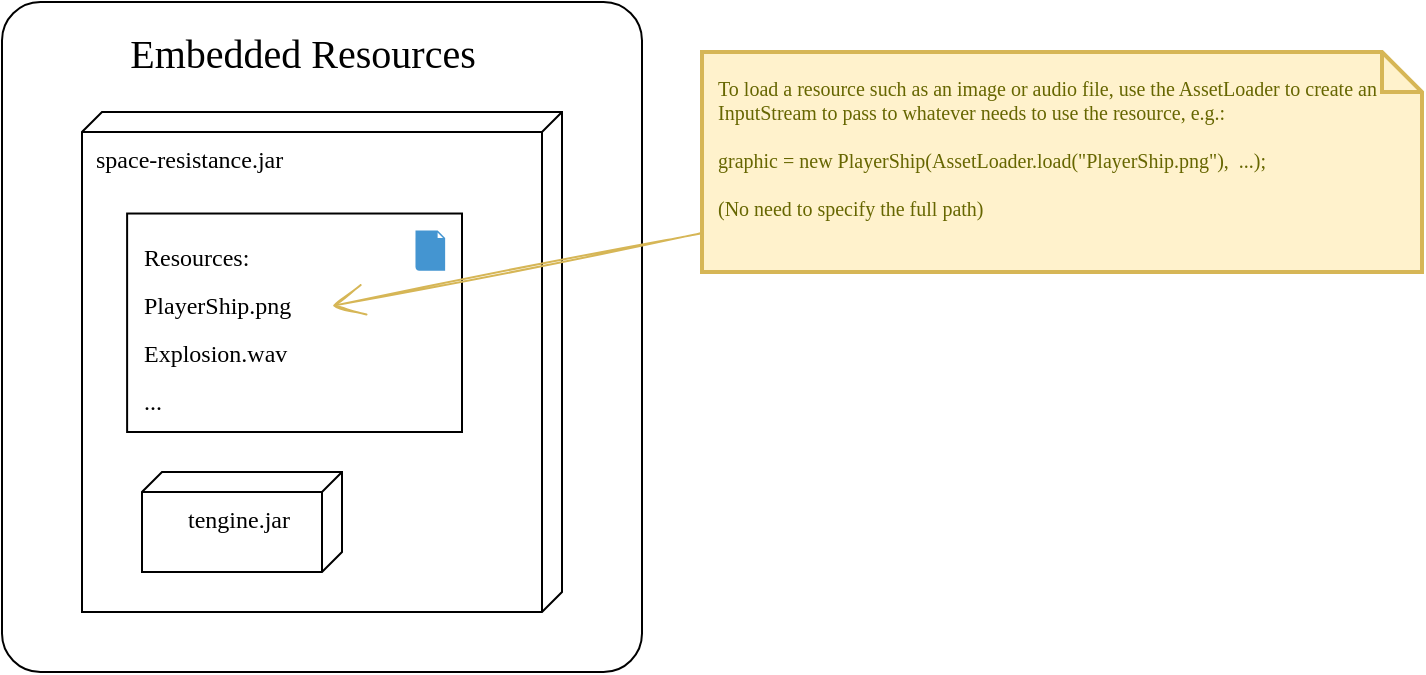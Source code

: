 <mxfile version="16.5.1" type="device"><diagram id="CAHpAdI6VkMlzm9QO7bv" name="Page-1"><mxGraphModel dx="1389" dy="723" grid="1" gridSize="10" guides="1" tooltips="1" connect="1" arrows="1" fold="1" page="0" pageScale="1" pageWidth="850" pageHeight="1100" math="1" shadow="0"><root><mxCell id="0"/><mxCell id="1" parent="0"/><mxCell id="mrYVQsGjGb72hyXLaHCi-11" value="" style="rounded=1;whiteSpace=wrap;html=1;hachureGap=4;fontFamily=Recursive;fontSource=https%3A%2F%2Ffonts.googleapis.com%2Fcss%3Ffamily%3DRecursive;fontSize=12;arcSize=6;" vertex="1" parent="1"><mxGeometry x="120" y="145" width="320" height="335" as="geometry"/></mxCell><mxCell id="mrYVQsGjGb72hyXLaHCi-1" value="&lt;font face=&quot;Recursive&quot; data-font-src=&quot;https://fonts.googleapis.com/css?family=Recursive&quot;&gt;space-resistance.jar&lt;/font&gt;" style="verticalAlign=top;align=left;shape=cube;size=10;direction=south;fontStyle=0;html=1;boundedLbl=1;spacingLeft=5;hachureGap=4;" vertex="1" parent="1"><mxGeometry x="160" y="200" width="240" height="250" as="geometry"/></mxCell><mxCell id="mrYVQsGjGb72hyXLaHCi-2" value="&lt;font face=&quot;Recursive&quot;&gt;tengine.jar&lt;/font&gt;" style="verticalAlign=top;align=center;shape=cube;size=10;direction=south;html=1;boundedLbl=1;spacingLeft=5;hachureGap=4;" vertex="1" parent="mrYVQsGjGb72hyXLaHCi-1"><mxGeometry width="100" height="50" relative="1" as="geometry"><mxPoint x="30" y="180" as="offset"/></mxGeometry></mxCell><mxCell id="mrYVQsGjGb72hyXLaHCi-7" value="" style="group" vertex="1" connectable="0" parent="mrYVQsGjGb72hyXLaHCi-1"><mxGeometry x="22.56" y="50.76" width="167.44" height="109.24" as="geometry"/></mxCell><mxCell id="mrYVQsGjGb72hyXLaHCi-5" value="&lt;font style=&quot;font-size: 12px ; line-height: 0.9&quot;&gt;Resources:&lt;br&gt;PlayerShip.png&lt;br&gt;Explosion.wav&lt;br&gt;...&lt;br&gt;&lt;/font&gt;" style="rounded=0;whiteSpace=wrap;html=1;hachureGap=4;fontFamily=Recursive;fontSource=https%3A%2F%2Ffonts.googleapis.com%2Fcss%3Ffamily%3DRecursive;fontSize=20;align=left;spacingTop=8;spacing=0;spacingLeft=8;spacingBottom=8;spacingRight=8;" vertex="1" parent="mrYVQsGjGb72hyXLaHCi-7"><mxGeometry width="167.44" height="109.24" as="geometry"/></mxCell><mxCell id="mrYVQsGjGb72hyXLaHCi-6" value="" style="shadow=0;dashed=0;html=1;strokeColor=none;fillColor=#4495D1;labelPosition=center;verticalLabelPosition=bottom;verticalAlign=top;align=center;outlineConnect=0;shape=mxgraph.veeam.2d.file;hachureGap=4;fontFamily=Recursive;fontSource=https%3A%2F%2Ffonts.googleapis.com%2Fcss%3Ffamily%3DRecursive;fontSize=12;" vertex="1" parent="mrYVQsGjGb72hyXLaHCi-7"><mxGeometry x="144.182" y="8.521" width="14.826" height="20.144" as="geometry"/></mxCell><mxCell id="mrYVQsGjGb72hyXLaHCi-3" value="&lt;font face=&quot;Recursive&quot; data-font-src=&quot;https://fonts.googleapis.com/css?family=Recursive&quot; style=&quot;font-size: 20px&quot;&gt;Embedded Resources&lt;/font&gt;" style="text;html=1;align=center;verticalAlign=middle;resizable=0;points=[];autosize=1;strokeColor=none;fillColor=none;hachureGap=4;" vertex="1" parent="1"><mxGeometry x="160" y="160" width="220" height="20" as="geometry"/></mxCell><mxCell id="mrYVQsGjGb72hyXLaHCi-9" style="edgeStyle=none;curved=1;rounded=0;orthogonalLoop=1;jettySize=auto;html=1;fontFamily=Recursive;fontSource=https%3A%2F%2Ffonts.googleapis.com%2Fcss%3Ffamily%3DRecursive;fontSize=12;endArrow=open;startSize=14;endSize=14;sourcePerimeterSpacing=0;targetPerimeterSpacing=0;sketch=1;fillColor=#fff2cc;strokeColor=#d6b656;" edge="1" parent="1" source="mrYVQsGjGb72hyXLaHCi-8"><mxGeometry relative="1" as="geometry"><mxPoint x="285" y="297" as="targetPoint"/></mxGeometry></mxCell><mxCell id="mrYVQsGjGb72hyXLaHCi-8" value="&lt;font style=&quot;font-size: 10px&quot;&gt;To load a resource such as an image or audio file, use the AssetLoader to create an InputStream to pass to whatever needs to use the resource, e.g.:&lt;br&gt;&lt;br&gt;graphic = new PlayerShip(AssetLoader.load(&quot;PlayerShip.png&quot;),&amp;nbsp; ...);&lt;br&gt;&lt;br&gt;(No need to specify the full path)&lt;/font&gt;" style="shape=note;strokeWidth=2;fontSize=10;size=20;whiteSpace=wrap;html=1;fillColor=#fff2cc;strokeColor=#d6b656;fontColor=#666600;sketch=0;labelBackgroundColor=none;fillStyle=hachure;fontFamily=Recursive;fontSource=https%3A%2F%2Ffonts.googleapis.com%2Fcss%3Ffamily%3DRecursive;align=left;verticalAlign=top;spacingLeft=8;spacingTop=8;spacingRight=8;spacing=0;spacingBottom=8;hachureGap=4;" vertex="1" parent="1"><mxGeometry x="470" y="170" width="360" height="110" as="geometry"/></mxCell></root></mxGraphModel></diagram></mxfile>